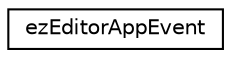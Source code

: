 digraph "Graphical Class Hierarchy"
{
 // LATEX_PDF_SIZE
  edge [fontname="Helvetica",fontsize="10",labelfontname="Helvetica",labelfontsize="10"];
  node [fontname="Helvetica",fontsize="10",shape=record];
  rankdir="LR";
  Node0 [label="ezEditorAppEvent",height=0.2,width=0.4,color="black", fillcolor="white", style="filled",URL="$d3/d7b/structez_editor_app_event.htm",tooltip=" "];
}
